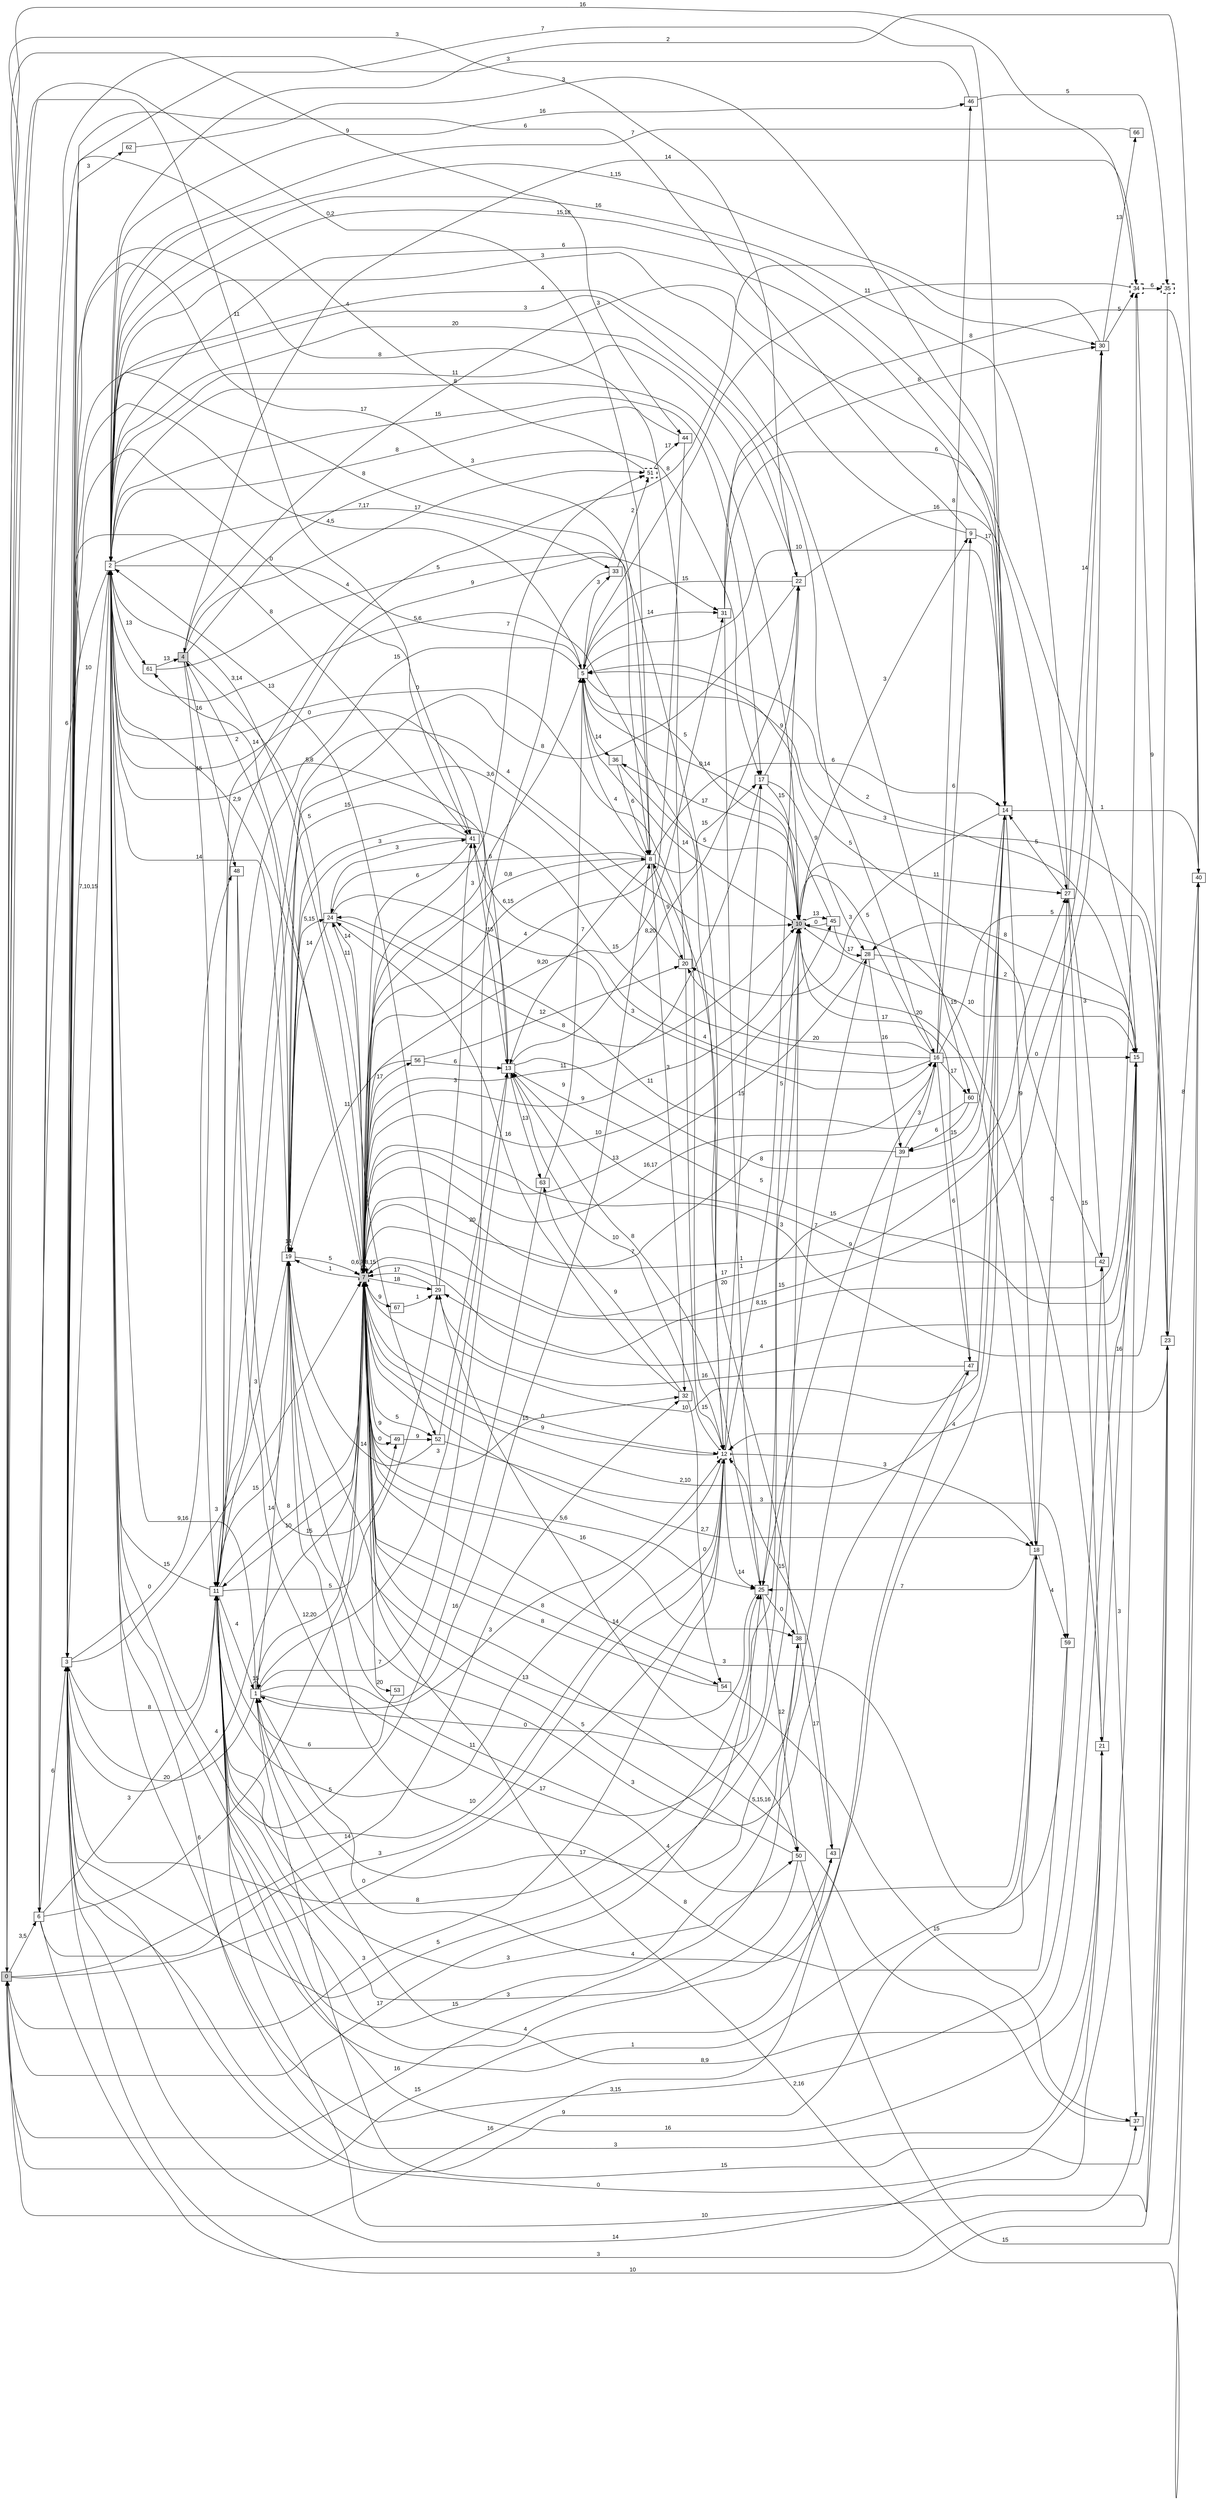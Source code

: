 digraph "NDFA" {
  rankdir=LR
  node [shape=box width=0.1 height=0.1 fontname=Arial]
  edge [fontname=Arial]
/* Estados */
 s0 [label="0" style="filled"] /* I:1 F:0 D:0 */
 s1 [label="1" ] /* I:0 F:0 D:0 */
 s2 [label="2" ] /* I:0 F:0 D:0 */
 s3 [label="3" ] /* I:0 F:0 D:0 */
 s4 [label="4" style="filled"] /* I:1 F:0 D:0 */
 s5 [label="5" ] /* I:0 F:0 D:0 */
 s6 [label="6" ] /* I:0 F:0 D:0 */
 s7 [label="7" style="filled,bold,dashed"] /* I:1 F:1 D:0 */
 s8 [label="8" ] /* I:0 F:0 D:0 */
 s9 [label="9" ] /* I:0 F:0 D:0 */
 s10 [label="10" style="filled,bold,dashed"] /* I:1 F:1 D:0 */
 s11 [label="11" ] /* I:0 F:0 D:0 */
 s12 [label="12" style="bold,dashed"] /* I:0 F:1 D:0 */
 s13 [label="13" ] /* I:0 F:0 D:0 */
 s14 [label="14" ] /* I:0 F:0 D:0 */
 s15 [label="15" ] /* I:0 F:0 D:0 */
 s16 [label="16" ] /* I:0 F:0 D:0 */
 s17 [label="17" ] /* I:0 F:0 D:0 */
 s18 [label="18" ] /* I:0 F:0 D:0 */
 s19 [label="19" ] /* I:0 F:0 D:0 */
 s20 [label="20" ] /* I:0 F:0 D:0 */
 s21 [label="21" ] /* I:0 F:0 D:0 */
 s22 [label="22" ] /* I:0 F:0 D:0 */
 s23 [label="23" ] /* I:0 F:0 D:0 */
 s24 [label="24" ] /* I:0 F:0 D:0 */
 s25 [label="25" ] /* I:0 F:0 D:0 */
 s27 [label="27" ] /* I:0 F:0 D:0 */
 s28 [label="28" ] /* I:0 F:0 D:0 */
 s29 [label="29" ] /* I:0 F:0 D:0 */
 s30 [label="30" ] /* I:0 F:0 D:0 */
 s31 [label="31" ] /* I:0 F:0 D:0 */
 s32 [label="32" ] /* I:0 F:0 D:0 */
 s33 [label="33" ] /* I:0 F:0 D:0 */
 s34 [label="34" style="bold,dashed"] /* I:0 F:1 D:0 */
 s35 [label="35" style="bold,dashed"] /* I:0 F:1 D:0 */
 s36 [label="36" ] /* I:0 F:0 D:0 */
 s37 [label="37" ] /* I:0 F:0 D:0 */
 s38 [label="38" ] /* I:0 F:0 D:0 */
 s39 [label="39" ] /* I:0 F:0 D:0 */
 s40 [label="40" ] /* I:0 F:0 D:0 */
 s41 [label="41" ] /* I:0 F:0 D:0 */
 s42 [label="42" ] /* I:0 F:0 D:0 */
 s43 [label="43" ] /* I:0 F:0 D:0 */
 s44 [label="44" ] /* I:0 F:0 D:0 */
 s45 [label="45" ] /* I:0 F:0 D:0 */
 s46 [label="46" ] /* I:0 F:0 D:0 */
 s47 [label="47" ] /* I:0 F:0 D:0 */
 s48 [label="48" ] /* I:0 F:0 D:0 */
 s49 [label="49" ] /* I:0 F:0 D:0 */
 s50 [label="50" ] /* I:0 F:0 D:0 */
 s51 [label="51" style="bold,dashed"] /* I:0 F:1 D:0 */
 s52 [label="52" ] /* I:0 F:0 D:0 */
 s53 [label="53" ] /* I:0 F:0 D:0 */
 s54 [label="54" ] /* I:0 F:0 D:0 */
 s56 [label="56" ] /* I:0 F:0 D:0 */
 s59 [label="59" ] /* I:0 F:0 D:0 */
 s60 [label="60" ] /* I:0 F:0 D:0 */
 s61 [label="61" ] /* I:0 F:0 D:0 */
 s62 [label="62" ] /* I:0 F:0 D:0 */
 s63 [label="63" ] /* I:0 F:0 D:0 */
 s66 [label="66" ] /* I:0 F:0 D:0 */
 s67 [label="67" ] /* I:0 F:0 D:0 */
/* Transiciones */
  s0 -> s6 [label="3,5"]
  s0 -> s8 [label="0,2"]
  s0 -> s12 [label="0"]
  s0 -> s22 [label="3"]
  s0 -> s25 [label="17"]
  s0 -> s32 [label="14"]
  s0 -> s41 [label="11"]
  s0 -> s43 [label="15"]
  s0 -> s44 [label="9"]
  s0 -> s47 [label="16"]
  s1 -> s1 [label="15"]
  s1 -> s2 [label="9,16"]
  s1 -> s3 [label="20"]
  s1 -> s7 [label="12,20"]
  s1 -> s8 [label="16"]
  s1 -> s12 [label="3"]
  s1 -> s13 [label="7"]
  s1 -> s19 [label="14"]
  s2 -> s3 [label="7,10,15"]
  s2 -> s5 [label="4"]
  s2 -> s6 [label="6"]
  s2 -> s7 [label="2,9"]
  s2 -> s12 [label="5,6"]
  s2 -> s13 [label="0"]
  s2 -> s14 [label="15,18"]
  s2 -> s16 [label="3"]
  s2 -> s17 [label="15"]
  s2 -> s21 [label="3"]
  s2 -> s22 [label="11"]
  s2 -> s33 [label="7,17"]
  s2 -> s38 [label="15"]
  s2 -> s42 [label="3,15"]
  s2 -> s46 [label="16"]
  s2 -> s60 [label="4"]
  s2 -> s61 [label="13"]
  s3 -> s2 [label="10"]
  s3 -> s7 [label="3"]
  s3 -> s8 [label="8"]
  s3 -> s10 [label="5"]
  s3 -> s11 [label="8"]
  s3 -> s14 [label="7"]
  s3 -> s18 [label="9"]
  s3 -> s25 [label="8"]
  s3 -> s41 [label="8"]
  s3 -> s48 [label="0"]
  s3 -> s62 [label="3"]
  s4 -> s11 [label="15"]
  s4 -> s17 [label="3"]
  s4 -> s34 [label="14"]
  s4 -> s48 [label="16"]
  s4 -> s51 [label="17"]
  s4 -> s52 [label="5"]
  s5 -> s3 [label="4,5"]
  s5 -> s10 [label="5"]
  s5 -> s11 [label="15"]
  s5 -> s14 [label="10"]
  s5 -> s23 [label="3"]
  s5 -> s31 [label="14"]
  s5 -> s33 [label="3"]
  s5 -> s36 [label="14"]
  s6 -> s3 [label="6"]
  s6 -> s7 [label="6"]
  s6 -> s11 [label="3"]
  s6 -> s12 [label="3"]
  s6 -> s37 [label="3"]
  s7 -> s2 [label="3,14"]
  s7 -> s3 [label="4"]
  s7 -> s5 [label="3"]
  s7 -> s7 [label="0,6,7,8,15"]
  s7 -> s8 [label="0,8"]
  s7 -> s10 [label="9"]
  s7 -> s11 [label="10"]
  s7 -> s12 [label="0"]
  s7 -> s14 [label="2,10"]
  s7 -> s16 [label="16,17"]
  s7 -> s18 [label="2,7"]
  s7 -> s19 [label="1"]
  s7 -> s24 [label="11"]
  s7 -> s25 [label="5,6"]
  s7 -> s27 [label="17"]
  s7 -> s29 [label="18"]
  s7 -> s30 [label="1"]
  s7 -> s31 [label="9,20"]
  s7 -> s32 [label="15"]
  s7 -> s34 [label="8,15"]
  s7 -> s38 [label="16"]
  s7 -> s45 [label="10"]
  s7 -> s49 [label="0"]
  s7 -> s51 [label="7"]
  s7 -> s52 [label="5"]
  s7 -> s53 [label="20"]
  s7 -> s54 [label="8"]
  s7 -> s56 [label="17"]
  s7 -> s61 [label="14"]
  s7 -> s67 [label="9"]
  s8 -> s3 [label="17"]
  s8 -> s5 [label="4"]
  s8 -> s7 [label="6,15"]
  s8 -> s13 [label="7"]
  s8 -> s14 [label="6"]
  s8 -> s17 [label="15"]
  s8 -> s20 [label="9"]
  s8 -> s24 [label="6"]
  s8 -> s32 [label="3"]
  s9 -> s2 [label="3"]
  s9 -> s3 [label="6"]
  s9 -> s14 [label="17"]
  s10 -> s1 [label="0"]
  s10 -> s2 [label="8"]
  s10 -> s5 [label="14"]
  s10 -> s9 [label="3"]
  s10 -> s15 [label="10"]
  s10 -> s21 [label="15"]
  s10 -> s27 [label="11"]
  s10 -> s36 [label="17"]
  s10 -> s45 [label="13"]
  s11 -> s1 [label="4"]
  s11 -> s2 [label="15"]
  s11 -> s7 [label="8"]
  s11 -> s10 [label="4"]
  s11 -> s12 [label="10"]
  s11 -> s19 [label="15"]
  s11 -> s23 [label="10"]
  s11 -> s29 [label="5"]
  s11 -> s30 [label="8"]
  s11 -> s31 [label="9"]
  s11 -> s50 [label="3"]
  s12 -> s0 [label="3"]
  s12 -> s2 [label="0"]
  s12 -> s7 [label="9"]
  s12 -> s11 [label="11"]
  s12 -> s13 [label="10"]
  s12 -> s17 [label="15"]
  s12 -> s18 [label="3"]
  s12 -> s22 [label="5"]
  s12 -> s25 [label="14"]
  s13 -> s2 [label="5,8"]
  s13 -> s14 [label="8"]
  s13 -> s15 [label="15"]
  s13 -> s22 [label="8,20"]
  s13 -> s63 [label="13"]
  s14 -> s1 [label="4"]
  s14 -> s2 [label="6"]
  s14 -> s4 [label="3"]
  s14 -> s7 [label="10"]
  s14 -> s18 [label="9"]
  s14 -> s20 [label="3"]
  s14 -> s39 [label="15"]
  s14 -> s40 [label="1"]
  s15 -> s1 [label="8,9"]
  s15 -> s3 [label="14"]
  s15 -> s5 [label="2"]
  s15 -> s7 [label="4"]
  s15 -> s28 [label="8"]
  s16 -> s9 [label="6"]
  s16 -> s10 [label="5"]
  s16 -> s15 [label="0"]
  s16 -> s19 [label="15"]
  s16 -> s20 [label="20"]
  s16 -> s23 [label="5"]
  s16 -> s25 [label="9"]
  s16 -> s41 [label="4"]
  s16 -> s46 [label="8"]
  s16 -> s47 [label="6"]
  s16 -> s60 [label="17"]
  s17 -> s7 [label="11"]
  s17 -> s10 [label="15"]
  s17 -> s22 [label="9"]
  s17 -> s28 [label="9"]
  s18 -> s10 [label="20"]
  s18 -> s11 [label="1"]
  s18 -> s19 [label="4"]
  s18 -> s25 [label="7"]
  s18 -> s27 [label="0"]
  s18 -> s59 [label="4"]
  s19 -> s2 [label="14"]
  s19 -> s4 [label="2"]
  s19 -> s7 [label="5"]
  s19 -> s11 [label="3"]
  s19 -> s19 [label="14"]
  s19 -> s24 [label="5,15"]
  s20 -> s3 [label="8"]
  s20 -> s12 [label="15"]
  s20 -> s19 [label="3,6"]
  s21 -> s3 [label="0"]
  s21 -> s11 [label="16"]
  s21 -> s15 [label="16"]
  s22 -> s2 [label="20"]
  s22 -> s5 [label="15"]
  s22 -> s19 [label="8"]
  s22 -> s27 [label="16"]
  s23 -> s1 [label="15"]
  s23 -> s3 [label="10"]
  s23 -> s12 [label="4"]
  s23 -> s40 [label="8"]
  s24 -> s7 [label="14"]
  s24 -> s10 [label="8"]
  s24 -> s16 [label="3"]
  s24 -> s19 [label="14"]
  s24 -> s41 [label="3"]
  s25 -> s10 [label="5"]
  s25 -> s13 [label="8"]
  s25 -> s19 [label="13"]
  s25 -> s38 [label="0"]
  s25 -> s50 [label="12"]
  s27 -> s2 [label="16"]
  s27 -> s14 [label="5"]
  s27 -> s21 [label="15"]
  s27 -> s30 [label="14"]
  s27 -> s42 [label="3"]
  s28 -> s7 [label="13"]
  s28 -> s15 [label="2"]
  s28 -> s39 [label="16"]
  s29 -> s2 [label="13"]
  s29 -> s7 [label="17"]
  s29 -> s41 [label="3"]
  s29 -> s50 [label="14"]
  s30 -> s2 [label="1,15"]
  s30 -> s29 [label="15"]
  s30 -> s34 [label="5"]
  s30 -> s66 [label="13"]
  s31 -> s15 [label="6"]
  s31 -> s25 [label="1"]
  s31 -> s30 [label="8"]
  s31 -> s40 [label="8"]
  s32 -> s24 [label="16"]
  s32 -> s54 [label="0"]
  s32 -> s63 [label="9"]
  s33 -> s1 [label="3"]
  s33 -> s51 [label="2"]
  s34 -> s0 [label="16"]
  s34 -> s5 [label="11"]
  s34 -> s23 [label="9"]
  s34 -> s35 [label="6"]
  s35 -> s7 [label="3"]
  s36 -> s8 [label="6"]
  s36 -> s10 [label="5"]
  s37 -> s7 [label="5,15,16"]
  s38 -> s0 [label="16"]
  s38 -> s8 [label="20"]
  s38 -> s43 [label="17"]
  s39 -> s1 [label="17"]
  s39 -> s7 [label="7"]
  s39 -> s16 [label="3"]
  s40 -> s2 [label="2"]
  s40 -> s7 [label="2,16"]
  s41 -> s3 [label="0"]
  s41 -> s7 [label="6"]
  s41 -> s11 [label="15"]
  s41 -> s13 [label="15"]
  s41 -> s19 [label="3"]
  s42 -> s5 [label="5"]
  s42 -> s13 [label="7"]
  s42 -> s37 [label="3"]
  s43 -> s11 [label="4"]
  s43 -> s12 [label="15"]
  s44 -> s2 [label="8"]
  s44 -> s7 [label="4"]
  s45 -> s5 [label="0,14"]
  s45 -> s10 [label="0"]
  s45 -> s28 [label="17"]
  s46 -> s6 [label="3"]
  s46 -> s35 [label="5"]
  s47 -> s10 [label="17"]
  s47 -> s19 [label="3"]
  s47 -> s29 [label="16"]
  s48 -> s28 [label="17"]
  s48 -> s49 [label="15"]
  s49 -> s7 [label="9"]
  s49 -> s52 [label="9"]
  s50 -> s7 [label="5"]
  s50 -> s11 [label="3"]
  s50 -> s40 [label="15"]
  s51 -> s6 [label="4"]
  s51 -> s44 [label="17"]
  s52 -> s13 [label="20"]
  s52 -> s19 [label="14"]
  s52 -> s59 [label="3"]
  s53 -> s11 [label="6"]
  s54 -> s7 [label="8"]
  s54 -> s37 [label="15"]
  s56 -> s13 [label="6"]
  s56 -> s19 [label="11"]
  s56 -> s20 [label="12"]
  s59 -> s7 [label="3"]
  s59 -> s19 [label="8"]
  s60 -> s24 [label="11"]
  s60 -> s39 [label="6"]
  s61 -> s4 [label="13"]
  s61 -> s12 [label="5"]
  s62 -> s14 [label="3"]
  s63 -> s2 [label="5"]
  s63 -> s5 [label="9"]
  s66 -> s2 [label="7"]
  s67 -> s29 [label="1"]
}
